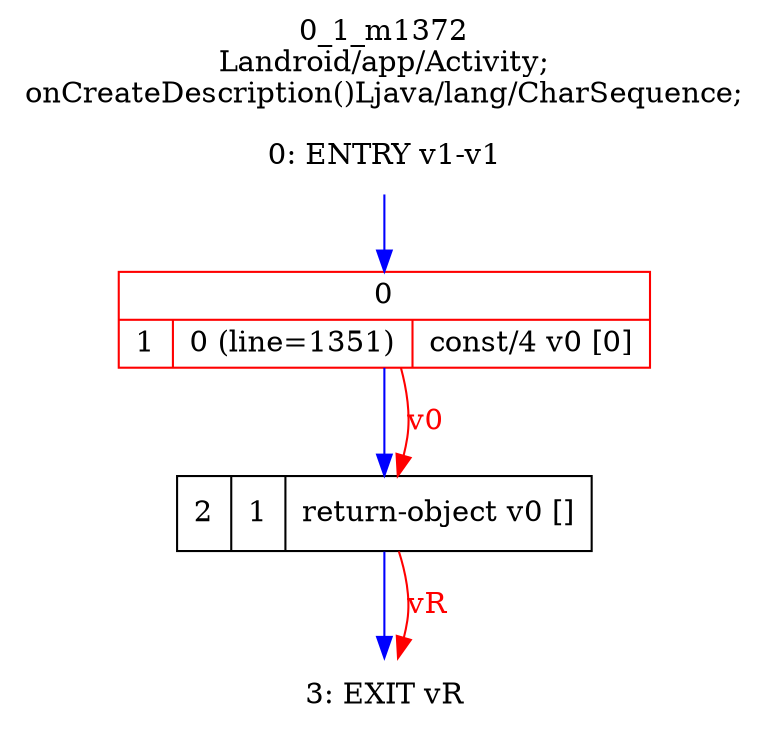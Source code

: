 digraph G {
rankdir=UD;
labelloc=t;
label="0_1_m1372\nLandroid/app/Activity;
onCreateDescription()Ljava/lang/CharSequence;";
0[label="0: ENTRY v1-v1",shape=plaintext];
1[label="{0|{1|0 (line=1351)|const/4 v0 [0]\l}}",shape=record, color=red];
2[label="2|1|return-object v0 []\l",shape=record];
3[label="3: EXIT vR",shape=plaintext];
0->1 [color=blue, fontcolor=blue,weight=100, taillabel=""];
1->2 [color=blue, fontcolor=blue,weight=100, taillabel=""];
2->3 [color=blue, fontcolor=blue,weight=100, taillabel=""];
1->2 [color=red, fontcolor=red, label="v0"];
2->3 [color=red, fontcolor=red, label="vR"];
}
